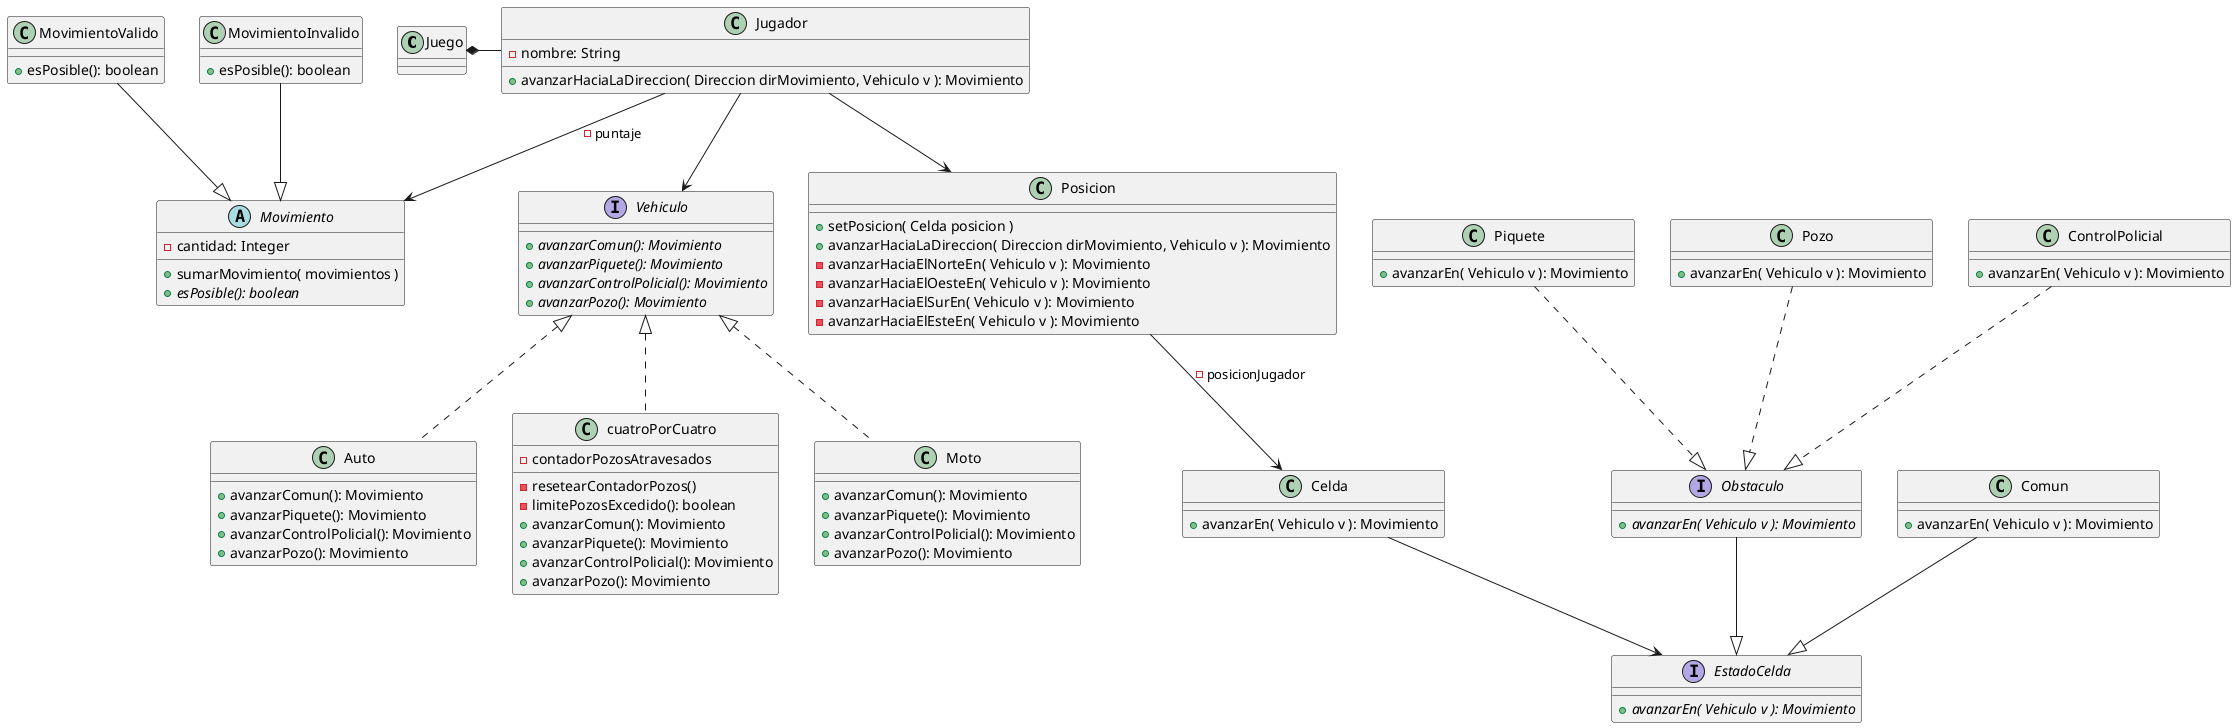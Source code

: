 @startuml
' Diagrama que representa lo necesario para
'visualizar el diagrama secuencia Version 0.1

'Clase que encargada de la lógica del juego
class Juego

Juego *-right- Jugador

'Clase que encapsula la logica de movimientos.
abstract class Movimiento{
    - cantidad: Integer
    + sumarMovimiento( movimientos )
    + {abstract} esPosible(): boolean
}

class MovimientoValido{
    + esPosible(): boolean
}
class MovimientoInvalido{
    +  esPosible(): boolean
}

MovimientoValido --|> Movimiento
MovimientoInvalido --|> Movimiento

interface Vehiculo{
    + {abstract} avanzarComun(): Movimiento
    + {abstract} avanzarPiquete(): Movimiento
    + {abstract} avanzarControlPolicial(): Movimiento
    + {abstract} avanzarPozo(): Movimiento
}

Moto .up.|> Vehiculo
Auto .up.|> Vehiculo
cuatroPorCuatro .up.|> Vehiculo

class Moto{
    + avanzarComun(): Movimiento
    + avanzarPiquete(): Movimiento
    + avanzarControlPolicial(): Movimiento
    + avanzarPozo(): Movimiento
}
class Auto{
    + avanzarComun(): Movimiento
    + avanzarPiquete(): Movimiento
    + avanzarControlPolicial(): Movimiento
    + avanzarPozo(): Movimiento
}
class cuatroPorCuatro{
    - contadorPozosAtravesados
    - resetearContadorPozos()
    - limitePozosExcedido(): boolean
    + avanzarComun(): Movimiento
    + avanzarPiquete(): Movimiento
    + avanzarControlPolicial(): Movimiento
    + avanzarPozo(): Movimiento
}




'Clase que representa el estado del jugador.
class Jugador{
    - nombre: String
    + avanzarHaciaLaDireccion( Direccion dirMovimiento, Vehiculo v ): Movimiento
}

Jugador -down-> Vehiculo
Jugador --> Movimiento: - puntaje
Jugador --> Posicion

'Hay que ver como, pero de alguna manera, por medio de la celda que compone a la posicion
'le hablamos a una de las celdas adyacentes para movernos con el vehiculo.
class Posicion{
    + setPosicion( Celda posicion )
    + avanzarHaciaLaDireccion( Direccion dirMovimiento, Vehiculo v ): Movimiento
    - avanzarHaciaElNorteEn( Vehiculo v ): Movimiento
    - avanzarHaciaElOesteEn( Vehiculo v ): Movimiento
    - avanzarHaciaElSurEn( Vehiculo v ): Movimiento
    - avanzarHaciaElEsteEn( Vehiculo v ): Movimiento
}

Posicion --> Celda: - posicionJugador

'Clase que representa cada manzana del mapa.
'Esta se va a comunicar con su estado, que representa
'un "evento" particular.
class Celda{
    + avanzarEn( Vehiculo v ): Movimiento
}

Celda --> EstadoCelda

'Patron State, cada celda tiene un estado/evento que va a utilizar
'la información que le pasemos por parametros de manera distinta.

interface EstadoCelda{
    + {abstract} avanzarEn( Vehiculo v ): Movimiento
}

Obstaculo --|> EstadoCelda
Comun --|> EstadoCelda

class Comun{
    + avanzarEn( Vehiculo v ): Movimiento
}

interface Obstaculo{
    + {abstract} avanzarEn( Vehiculo v ): Movimiento
}

class Piquete{
    + avanzarEn( Vehiculo v ): Movimiento
}
class Pozo{
    + avanzarEn( Vehiculo v ): Movimiento
}
class ControlPolicial{
    + avanzarEn( Vehiculo v ): Movimiento
}

Piquete ..|> Obstaculo
Pozo ..|> Obstaculo
ControlPolicial ..|> Obstaculo


/' Por ahora no nos interesan las sorpresas
interface Sorpresa{
    + {abstract} avanzarEn( Vehiculo v ): Movimiento
}

Sorpresa --|> EstadoCelda
class Favorable{
    + avanzarEn( Vehiculo v ): Movimiento
}
Favorable ..|> Sorpresa
class Desfavorable{
    + avanzarEn( Vehiculo v ): Movimiento
}
Desfavorable ..|> Sorpresa
class CambioVehiculo{
    + avanzarEn( Vehiculo v ): Movimiento
}
CambioVehiculo ..|> Sorpresa
'/
@enduml